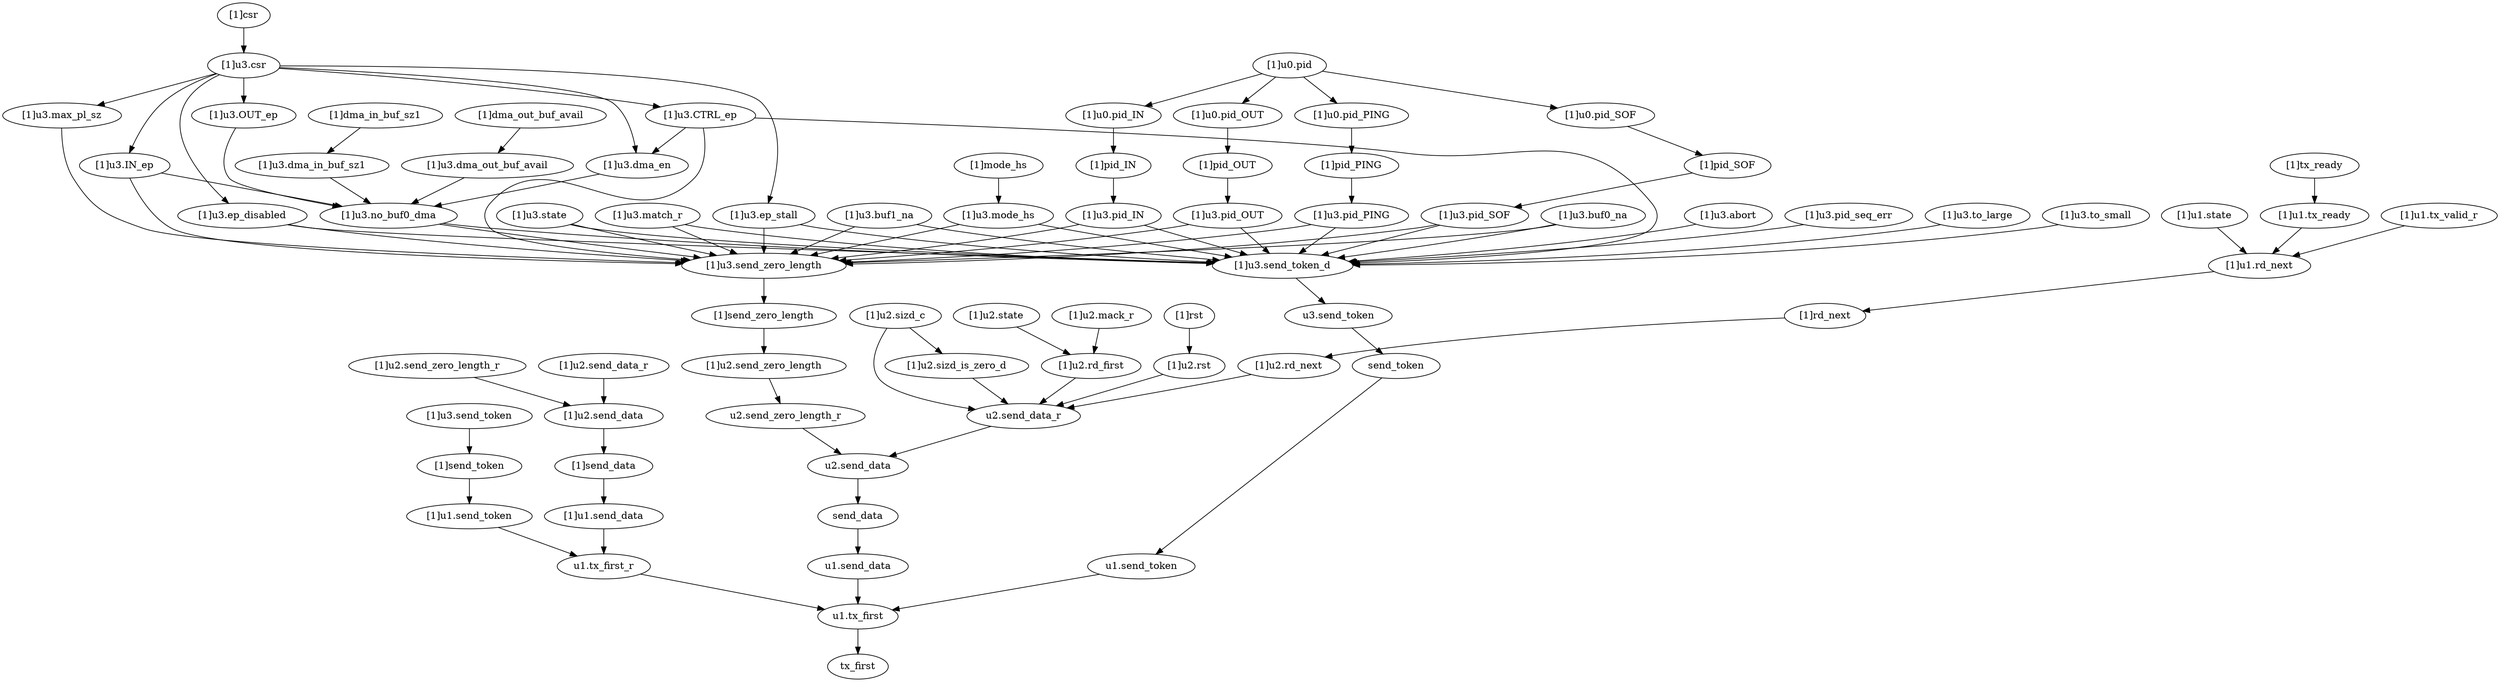 strict digraph "" {
	"[1]u0.pid_IN"	 [complexity=21,
		importance=0.0528801361223,
		rank=0.00251810172011];
	"[1]pid_IN"	 [complexity=21,
		importance=0.0514778888453,
		rank=0.00245132804025];
	"[1]u0.pid_IN" -> "[1]pid_IN";
	"[1]u1.state"	 [complexity=11,
		importance=0.0265406271185,
		rank=0.0024127842835];
	"[1]u1.rd_next"	 [complexity=10,
		importance=0.0236043873069,
		rank=0.00236043873069];
	"[1]u1.state" -> "[1]u1.rd_next";
	"[1]u2.rd_first"	 [complexity=8,
		importance=0.0372998254901,
		rank=0.00466247818626];
	"u2.send_data_r"	 [complexity=7,
		importance=0.0178914066453,
		rank=0.00255591523505];
	"[1]u2.rd_first" -> "u2.send_data_r";
	"[1]rst"	 [complexity=8,
		importance=0.0563824255252,
		rank=0.00704780319065];
	"[1]u2.rst"	 [complexity=8,
		importance=0.0550559562111,
		rank=0.00688199452639];
	"[1]rst" -> "[1]u2.rst";
	"[1]dma_in_buf_sz1"	 [complexity=24,
		importance=0.030735069306,
		rank=0.00128062788775];
	"[1]u3.dma_in_buf_sz1"	 [complexity=24,
		importance=0.0294085999919,
		rank=0.001225358333];
	"[1]dma_in_buf_sz1" -> "[1]u3.dma_in_buf_sz1";
	"[1]u3.ep_disabled"	 [complexity=12,
		importance=0.0251538049692,
		rank=0.0020961504141];
	"[1]u3.send_zero_length"	 [complexity=9,
		importance=0.0238179504223,
		rank=0.00264643893582];
	"[1]u3.ep_disabled" -> "[1]u3.send_zero_length";
	"[1]u3.send_token_d"	 [complexity=6,
		importance=0.0197260069077,
		rank=0.00328766781795];
	"[1]u3.ep_disabled" -> "[1]u3.send_token_d";
	"[1]u3.dma_en"	 [complexity=24,
		importance=0.0287744256904,
		rank=0.00119893440376];
	"[1]u3.no_buf0_dma"	 [complexity=18,
		importance=0.0274189271454,
		rank=0.0015232737303];
	"[1]u3.dma_en" -> "[1]u3.no_buf0_dma";
	"[1]u3.CTRL_ep"	 [complexity=27,
		importance=0.0301102802372,
		rank=0.00111519556434];
	"[1]u3.CTRL_ep" -> "[1]u3.dma_en";
	"[1]u3.CTRL_ep" -> "[1]u3.send_zero_length";
	"[1]u3.CTRL_ep" -> "[1]u3.send_token_d";
	"u1.tx_first_r"	 [complexity=4,
		importance=0.00660994818092,
		rank=0.00165248704523];
	"u1.tx_first"	 [complexity=0,
		importance=0.00498423026298,
		rank=0.0];
	"u1.tx_first_r" -> "u1.tx_first";
	"[1]u3.dma_in_buf_sz1" -> "[1]u3.no_buf0_dma";
	"[1]send_zero_length"	 [complexity=9,
		importance=0.0213741846553,
		rank=0.00237490940615];
	"[1]u3.send_zero_length" -> "[1]send_zero_length";
	"[1]u3.no_buf0_dma" -> "[1]u3.send_zero_length";
	"[1]u3.no_buf0_dma" -> "[1]u3.send_token_d";
	"[1]u1.tx_ready"	 [complexity=12,
		importance=0.0255940601534,
		rank=0.00213283834612];
	"[1]u1.tx_ready" -> "[1]u1.rd_next";
	"[1]u3.csr"	 [complexity=26,
		importance=0.0307444545388,
		rank=0.00118247902072];
	"[1]u3.csr" -> "[1]u3.ep_disabled";
	"[1]u3.csr" -> "[1]u3.dma_en";
	"[1]u3.csr" -> "[1]u3.CTRL_ep";
	"[1]u3.ep_stall"	 [complexity=10,
		importance=0.0251538049692,
		rank=0.00251538049692];
	"[1]u3.csr" -> "[1]u3.ep_stall";
	"[1]u3.max_pl_sz"	 [complexity=10,
		importance=0.0251538049692,
		rank=0.00251538049692];
	"[1]u3.csr" -> "[1]u3.max_pl_sz";
	"[1]u3.IN_ep"	 [complexity=24,
		importance=0.0287547816923,
		rank=0.00119811590384];
	"[1]u3.csr" -> "[1]u3.IN_ep";
	"[1]u3.OUT_ep"	 [complexity=24,
		importance=0.0287547816923,
		rank=0.00119811590384];
	"[1]u3.csr" -> "[1]u3.OUT_ep";
	tx_first	 [complexity=0,
		importance=0.00254546335999,
		rank=0.0];
	"u1.tx_first" -> tx_first;
	"[1]csr"	 [complexity=26,
		importance=0.0320709238528,
		rank=0.00123349707126];
	"[1]csr" -> "[1]u3.csr";
	"[1]u3.mode_hs"	 [complexity=11,
		importance=0.0254760215026,
		rank=0.00231600195479];
	"[1]u3.mode_hs" -> "[1]u3.send_zero_length";
	"[1]u3.mode_hs" -> "[1]u3.send_token_d";
	"[1]u2.mack_r"	 [complexity=9,
		importance=0.0404040763789,
		rank=0.00448934181987];
	"[1]u2.mack_r" -> "[1]u2.rd_first";
	"[1]u3.pid_PING"	 [complexity=11,
		importance=0.0255636649839,
		rank=0.002323969544];
	"[1]u3.pid_PING" -> "[1]u3.send_zero_length";
	"[1]u3.pid_PING" -> "[1]u3.send_token_d";
	"[1]u2.send_data_r"	 [complexity=10,
		importance=0.0195171245633,
		rank=0.00195171245633];
	"[1]u2.send_data"	 [complexity=7,
		importance=0.0161795473666,
		rank=0.00231136390952];
	"[1]u2.send_data_r" -> "[1]u2.send_data";
	"[1]pid_OUT"	 [complexity=18,
		importance=0.0276599384229,
		rank=0.00153666324572];
	"[1]u3.pid_OUT"	 [complexity=18,
		importance=0.0259829102315,
		rank=0.00144349501286];
	"[1]pid_OUT" -> "[1]u3.pid_OUT";
	"u1.send_token"	 [complexity=4,
		importance=0.0079127606834,
		rank=0.00197819017085];
	"u1.send_token" -> "u1.tx_first";
	send_token	 [complexity=4,
		importance=0.0111171626763,
		rank=0.00277929066907];
	send_token -> "u1.send_token";
	"[1]u3.ep_stall" -> "[1]u3.send_zero_length";
	"[1]u3.ep_stall" -> "[1]u3.send_token_d";
	"u2.send_zero_length_r"	 [complexity=7,
		importance=0.0168619900675,
		rank=0.00240885572393];
	"u2.send_data"	 [complexity=4,
		importance=0.0145538294487,
		rank=0.00363845736218];
	"u2.send_zero_length_r" -> "u2.send_data";
	"[1]u3.buf0_na"	 [complexity=18,
		importance=0.0494597820717,
		rank=0.00274776567065];
	"[1]u3.buf0_na" -> "[1]u3.send_zero_length";
	"[1]u3.buf0_na" -> "[1]u3.send_token_d";
	"[1]u3.to_large"	 [complexity=8,
		importance=0.0614061114948,
		rank=0.00767576393685];
	"[1]u3.to_large" -> "[1]u3.send_token_d";
	"[1]u2.sizd_is_zero_d"	 [complexity=10,
		importance=0.0199552615294,
		rank=0.00199552615294];
	"[1]u2.sizd_is_zero_d" -> "u2.send_data_r";
	"[1]u3.max_pl_sz" -> "[1]u3.send_zero_length";
	"[1]u3.to_small"	 [complexity=8,
		importance=0.0614061114948,
		rank=0.00767576393685];
	"[1]u3.to_small" -> "[1]u3.send_token_d";
	"[1]u3.send_token"	 [complexity=7,
		importance=0.016497624953,
		rank=0.00235680356471];
	"[1]send_token"	 [complexity=7,
		importance=0.0127428805942,
		rank=0.00182041151346];
	"[1]u3.send_token" -> "[1]send_token";
	"[1]tx_ready"	 [complexity=12,
		importance=0.0269205294675,
		rank=0.00224337745562];
	"[1]tx_ready" -> "[1]u1.tx_ready";
	"[1]u1.send_token"	 [complexity=7,
		importance=0.00953847860134,
		rank=0.00136263980019];
	"[1]u1.send_token" -> "u1.tx_first_r";
	"[1]rd_next"	 [complexity=10,
		importance=0.0218611973125,
		rank=0.00218611973125];
	"[1]u1.rd_next" -> "[1]rd_next";
	"[1]u3.abort"	 [complexity=7,
		importance=0.0625352225811,
		rank=0.00893360322587];
	"[1]u3.abort" -> "[1]u3.send_token_d";
	"u3.send_token"	 [complexity=4,
		importance=0.0148719070351,
		rank=0.00371797675876];
	"u3.send_token" -> send_token;
	"[1]u2.state"	 [complexity=9,
		importance=0.0431754462799,
		rank=0.00479727180888];
	"[1]u2.state" -> "[1]u2.rd_first";
	"[1]u3.pid_IN"	 [complexity=21,
		importance=0.0498008606538,
		rank=0.00237146955494];
	"[1]pid_IN" -> "[1]u3.pid_IN";
	"[1]mode_hs"	 [complexity=11,
		importance=0.0268024908167,
		rank=0.00243659007425];
	"[1]mode_hs" -> "[1]u3.mode_hs";
	"[1]u3.state"	 [complexity=10,
		importance=0.0340985223249,
		rank=0.00340985223249];
	"[1]u3.state" -> "[1]u3.send_zero_length";
	"[1]u3.state" -> "[1]u3.send_token_d";
	"[1]u0.pid_OUT"	 [complexity=18,
		importance=0.0290621857,
		rank=0.00161456587222];
	"[1]u0.pid_OUT" -> "[1]pid_OUT";
	send_data	 [complexity=4,
		importance=0.010981085086,
		rank=0.00274527127149];
	"u2.send_data" -> send_data;
	"[1]u3.match_r"	 [complexity=12,
		importance=0.0255765881584,
		rank=0.00213138234653];
	"[1]u3.match_r" -> "[1]u3.send_zero_length";
	"[1]u3.match_r" -> "[1]u3.send_token_d";
	"[1]u3.pid_seq_err"	 [complexity=7,
		importance=0.0624602942606,
		rank=0.00892289918009];
	"[1]u3.pid_seq_err" -> "[1]u3.send_token_d";
	"[1]u0.pid_PING"	 [complexity=11,
		importance=0.0286429404525,
		rank=0.0026039036775];
	"[1]pid_PING"	 [complexity=11,
		importance=0.0272406931754,
		rank=0.00247642665231];
	"[1]u0.pid_PING" -> "[1]pid_PING";
	"[1]u0.pid"	 [complexity=20,
		importance=0.0317905901723,
		rank=0.00158952950862];
	"[1]u0.pid" -> "[1]u0.pid_IN";
	"[1]u0.pid" -> "[1]u0.pid_OUT";
	"[1]u0.pid" -> "[1]u0.pid_PING";
	"[1]u0.pid_SOF"	 [complexity=12,
		importance=0.0286429404525,
		rank=0.00238691170437];
	"[1]u0.pid" -> "[1]u0.pid_SOF";
	"[1]u3.IN_ep" -> "[1]u3.send_zero_length";
	"[1]u3.IN_ep" -> "[1]u3.no_buf0_dma";
	"[1]u2.sizd_c"	 [complexity=12,
		importance=0.025852524206,
		rank=0.00215437701716];
	"[1]u2.sizd_c" -> "[1]u2.sizd_is_zero_d";
	"[1]u2.sizd_c" -> "u2.send_data_r";
	"u1.send_data"	 [complexity=4,
		importance=0.00786763959114,
		rank=0.00196690989779];
	"u1.send_data" -> "u1.tx_first";
	"[1]u3.send_token_d" -> "u3.send_token";
	"[1]u1.tx_valid_r"	 [complexity=12,
		importance=0.025908534424,
		rank=0.00215904453533];
	"[1]u1.tx_valid_r" -> "[1]u1.rd_next";
	"[1]u3.pid_OUT" -> "[1]u3.send_zero_length";
	"[1]u3.pid_OUT" -> "[1]u3.send_token_d";
	"[1]u2.rd_next"	 [complexity=10,
		importance=0.0200989867221,
		rank=0.00200989867221];
	"[1]u2.rd_next" -> "u2.send_data_r";
	"[1]u2.rst" -> "u2.send_data_r";
	send_data -> "u1.send_data";
	"[1]u2.send_zero_length_r"	 [complexity=10,
		importance=0.0184877079854,
		rank=0.00184877079854];
	"[1]u2.send_zero_length_r" -> "[1]u2.send_data";
	"[1]u2.send_zero_length"	 [complexity=9,
		importance=0.0188255926457,
		rank=0.00209173251619];
	"[1]send_zero_length" -> "[1]u2.send_zero_length";
	"[1]pid_SOF"	 [complexity=12,
		importance=0.0272406931754,
		rank=0.00227005776462];
	"[1]u0.pid_SOF" -> "[1]pid_SOF";
	"[1]rd_next" -> "[1]u2.rd_next";
	"u2.send_data_r" -> "u2.send_data";
	"[1]send_data"	 [complexity=7,
		importance=0.0126068030039,
		rank=0.0018009718577];
	"[1]u1.send_data"	 [complexity=7,
		importance=0.00949335750908,
		rank=0.00135619392987];
	"[1]send_data" -> "[1]u1.send_data";
	"[1]pid_PING" -> "[1]u3.pid_PING";
	"[1]u3.pid_IN" -> "[1]u3.send_zero_length";
	"[1]u3.pid_IN" -> "[1]u3.send_token_d";
	"[1]u3.pid_SOF"	 [complexity=12,
		importance=0.0255636649839,
		rank=0.00213030541533];
	"[1]pid_SOF" -> "[1]u3.pid_SOF";
	"[1]u3.buf1_na"	 [complexity=18,
		importance=0.0495703156413,
		rank=0.00275390642452];
	"[1]u3.buf1_na" -> "[1]u3.send_zero_length";
	"[1]u3.buf1_na" -> "[1]u3.send_token_d";
	"[1]dma_out_buf_avail"	 [complexity=24,
		importance=0.030735069306,
		rank=0.00128062788775];
	"[1]u3.dma_out_buf_avail"	 [complexity=24,
		importance=0.0294085999919,
		rank=0.001225358333];
	"[1]dma_out_buf_avail" -> "[1]u3.dma_out_buf_avail";
	"[1]u3.pid_SOF" -> "[1]u3.send_zero_length";
	"[1]u3.pid_SOF" -> "[1]u3.send_token_d";
	"[1]u3.dma_out_buf_avail" -> "[1]u3.no_buf0_dma";
	"[1]u2.send_zero_length" -> "u2.send_zero_length_r";
	"[1]u1.send_data" -> "u1.tx_first_r";
	"[1]u2.send_data" -> "[1]send_data";
	"[1]u3.OUT_ep" -> "[1]u3.no_buf0_dma";
	"[1]send_token" -> "[1]u1.send_token";
}
